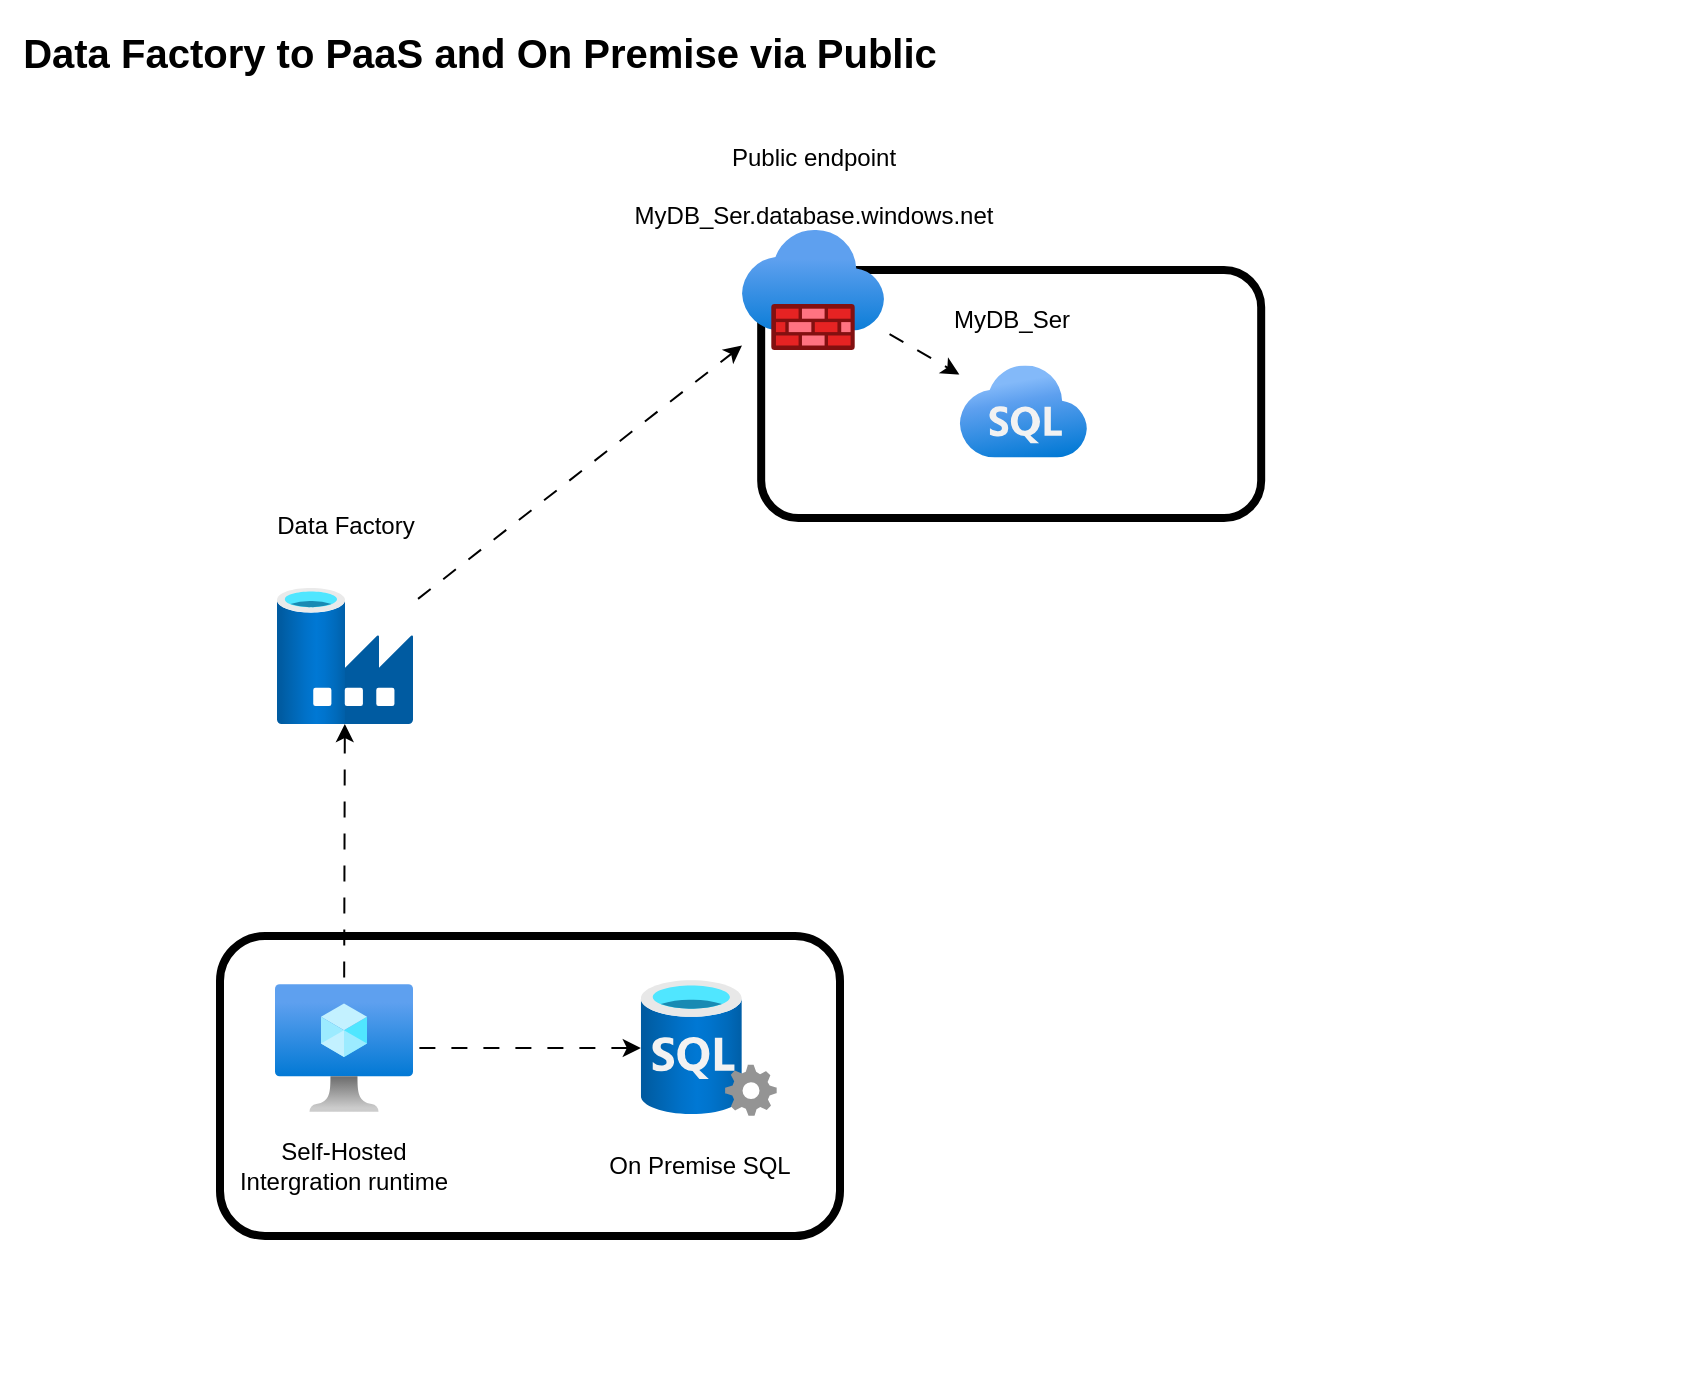 <mxfile>
    <diagram id="mjatOwK4l7Ppw96cYCik" name="Page-1">
        <mxGraphModel dx="2606" dy="1139" grid="1" gridSize="10" guides="1" tooltips="1" connect="1" arrows="1" fold="1" page="1" pageScale="1" pageWidth="850" pageHeight="1100" math="0" shadow="0">
            <root>
                <mxCell id="0"/>
                <mxCell id="1" parent="0"/>
                <mxCell id="14" value="" style="rounded=0;whiteSpace=wrap;rotation=90;strokeColor=none;html=1;labelBackgroundColor=none;fontColor=default;" parent="1" vertex="1">
                    <mxGeometry x="76.88" y="75.63" width="696.25" height="850" as="geometry"/>
                </mxCell>
                <mxCell id="13" value="" style="aspect=fixed;points=[];align=center;image;fontSize=12;image=img/lib/azure2/databases/Data_Factory.svg;html=1;labelBackgroundColor=none;fontColor=default;" parent="1" vertex="1">
                    <mxGeometry x="138.5" y="446" width="68" height="68" as="geometry"/>
                </mxCell>
                <mxCell id="18" value="" style="rounded=1;whiteSpace=wrap;strokeWidth=4;html=1;labelBackgroundColor=none;fontColor=default;" parent="1" vertex="1">
                    <mxGeometry x="380.59" y="287" width="250" height="124" as="geometry"/>
                </mxCell>
                <mxCell id="45" value="" style="edgeStyle=none;flowAnimation=1;html=1;labelBackgroundColor=none;fontColor=default;" edge="1" parent="1" source="12" target="43">
                    <mxGeometry relative="1" as="geometry"/>
                </mxCell>
                <mxCell id="12" value="" style="aspect=fixed;points=[];align=center;image;fontSize=12;image=img/lib/azure2/networking/Firewalls.svg;html=1;labelBackgroundColor=none;fontColor=default;" parent="1" vertex="1">
                    <mxGeometry x="371" y="267" width="71" height="60" as="geometry"/>
                </mxCell>
                <mxCell id="17" value="" style="edgeStyle=none;flowAnimation=1;html=1;labelBackgroundColor=none;fontColor=default;" parent="1" source="13" target="12" edge="1">
                    <mxGeometry relative="1" as="geometry">
                        <mxPoint x="579.82" y="340" as="targetPoint"/>
                        <mxPoint x="582.338" y="448" as="sourcePoint"/>
                    </mxGeometry>
                </mxCell>
                <mxCell id="20" value="" style="rounded=1;whiteSpace=wrap;strokeWidth=4;html=1;labelBackgroundColor=none;fontColor=default;" parent="1" vertex="1">
                    <mxGeometry x="110.0" y="620" width="310" height="150" as="geometry"/>
                </mxCell>
                <mxCell id="21" value="MyDB_Ser" style="text;strokeColor=none;align=center;fillColor=none;verticalAlign=middle;whiteSpace=wrap;rounded=0;strokeWidth=4;html=1;labelBackgroundColor=none;fontColor=default;" parent="1" vertex="1">
                    <mxGeometry x="475.59" y="297" width="60" height="30" as="geometry"/>
                </mxCell>
                <mxCell id="27" value="Public endpoint &lt;br&gt;&lt;br&gt;MyDB_Ser.database.windows.net" style="text;whiteSpace=wrap;align=center;html=1;labelBackgroundColor=none;fontColor=default;" parent="1" vertex="1">
                    <mxGeometry x="301.5" y="217" width="210" height="40" as="geometry"/>
                </mxCell>
                <mxCell id="5" value="" style="aspect=fixed;points=[];align=center;image;fontSize=12;image=img/lib/azure2/databases/SQL_Server.svg;html=1;labelBackgroundColor=none;fontColor=default;" parent="1" vertex="1">
                    <mxGeometry x="320.41" y="642" width="68" height="68" as="geometry"/>
                </mxCell>
                <mxCell id="28" value="" style="edgeStyle=none;flowAnimation=1;html=1;labelBackgroundColor=none;fontColor=default;" parent="1" source="4" target="5" edge="1">
                    <mxGeometry relative="1" as="geometry"/>
                </mxCell>
                <mxCell id="32" value="" style="edgeStyle=none;flowAnimation=1;html=1;labelBackgroundColor=none;fontColor=default;" parent="1" source="4" target="13" edge="1">
                    <mxGeometry relative="1" as="geometry"/>
                </mxCell>
                <mxCell id="4" value="" style="aspect=fixed;points=[];align=center;image;fontSize=12;image=img/lib/azure2/compute/Virtual_Machine.svg;html=1;labelBackgroundColor=none;fontColor=default;" parent="1" vertex="1">
                    <mxGeometry x="137.5" y="644" width="69" height="64" as="geometry"/>
                </mxCell>
                <mxCell id="30" value="On Premise SQL" style="text;strokeColor=none;align=center;fillColor=none;verticalAlign=middle;whiteSpace=wrap;rounded=0;strokeWidth=4;html=1;labelBackgroundColor=none;fontColor=default;" parent="1" vertex="1">
                    <mxGeometry x="299.59" y="720" width="100" height="30" as="geometry"/>
                </mxCell>
                <mxCell id="31" value="Self-Hosted Intergration runtime" style="text;strokeColor=none;align=center;fillColor=none;verticalAlign=middle;whiteSpace=wrap;rounded=0;strokeWidth=4;html=1;labelBackgroundColor=none;fontColor=default;" parent="1" vertex="1">
                    <mxGeometry x="117.0" y="720" width="110" height="30" as="geometry"/>
                </mxCell>
                <mxCell id="43" value="" style="aspect=fixed;points=[];align=center;image;fontSize=12;image=img/lib/azure2/databases/Azure_SQL.svg;html=1;labelBackgroundColor=none;fontColor=default;" parent="1" vertex="1">
                    <mxGeometry x="479.68" y="334.75" width="64" height="46" as="geometry"/>
                </mxCell>
                <mxCell id="44" value="Data Factory" style="text;strokeColor=none;align=center;fillColor=none;verticalAlign=middle;whiteSpace=wrap;rounded=0;strokeWidth=4;html=1;labelBackgroundColor=none;fontColor=default;" parent="1" vertex="1">
                    <mxGeometry x="133.75" y="400" width="77.5" height="30" as="geometry"/>
                </mxCell>
                <mxCell id="46" value="Data Factory to PaaS and On Premise via Public" style="text;whiteSpace=wrap;align=center;fontSize=20;fontStyle=1;html=1;labelBackgroundColor=none;fontColor=default;" vertex="1" parent="1">
                    <mxGeometry y="160" width="480" height="40" as="geometry"/>
                </mxCell>
            </root>
        </mxGraphModel>
    </diagram>
</mxfile>